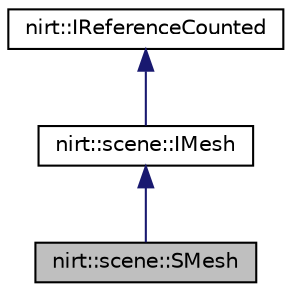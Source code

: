 digraph "nirt::scene::SMesh"
{
 // LATEX_PDF_SIZE
  edge [fontname="Helvetica",fontsize="10",labelfontname="Helvetica",labelfontsize="10"];
  node [fontname="Helvetica",fontsize="10",shape=record];
  Node1 [label="nirt::scene::SMesh",height=0.2,width=0.4,color="black", fillcolor="grey75", style="filled", fontcolor="black",tooltip="Simple implementation of the IMesh interface."];
  Node2 -> Node1 [dir="back",color="midnightblue",fontsize="10",style="solid",fontname="Helvetica"];
  Node2 [label="nirt::scene::IMesh",height=0.2,width=0.4,color="black", fillcolor="white", style="filled",URL="$classnirt_1_1scene_1_1IMesh.html",tooltip="Class which holds the geometry of an object."];
  Node3 -> Node2 [dir="back",color="midnightblue",fontsize="10",style="solid",fontname="Helvetica"];
  Node3 [label="nirt::IReferenceCounted",height=0.2,width=0.4,color="black", fillcolor="white", style="filled",URL="$classnirt_1_1IReferenceCounted.html",tooltip="Base class of most objects of the Nirtcpp Engine."];
}
